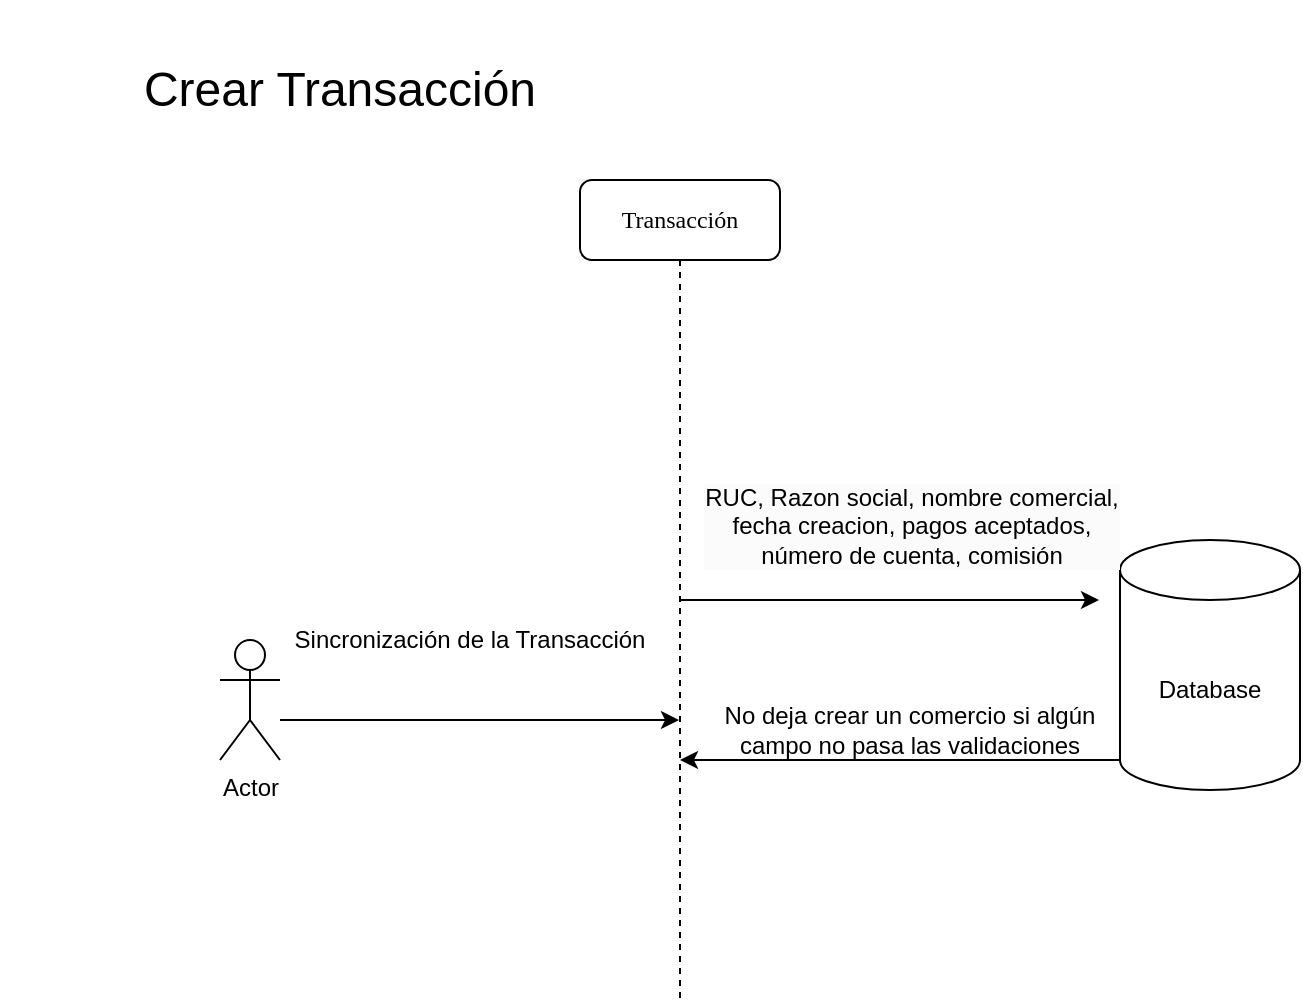 <mxfile version="26.0.11">
  <diagram name="Página-1" id="tkpmx5HUAmSLAqPTgBW0">
    <mxGraphModel dx="880" dy="460" grid="1" gridSize="10" guides="1" tooltips="1" connect="1" arrows="1" fold="1" page="1" pageScale="1" pageWidth="827" pageHeight="1169" math="0" shadow="0">
      <root>
        <mxCell id="0" />
        <mxCell id="1" parent="0" />
        <mxCell id="ZHiZXvCOdi1pjf9QYCbd-1" value="Transacción" style="shape=umlLifeline;perimeter=lifelinePerimeter;whiteSpace=wrap;html=1;container=1;collapsible=0;recursiveResize=0;outlineConnect=0;rounded=1;shadow=0;comic=0;labelBackgroundColor=none;strokeWidth=1;fontFamily=Verdana;fontSize=12;align=center;" vertex="1" parent="1">
          <mxGeometry x="290" y="90" width="100" height="410" as="geometry" />
        </mxCell>
        <mxCell id="ZHiZXvCOdi1pjf9QYCbd-2" value="Actor" style="shape=umlActor;verticalLabelPosition=bottom;verticalAlign=top;html=1;outlineConnect=0;" vertex="1" parent="1">
          <mxGeometry x="110" y="320" width="30" height="60" as="geometry" />
        </mxCell>
        <mxCell id="ZHiZXvCOdi1pjf9QYCbd-3" value="" style="endArrow=classic;html=1;rounded=0;" edge="1" parent="1" target="ZHiZXvCOdi1pjf9QYCbd-1">
          <mxGeometry width="50" height="50" relative="1" as="geometry">
            <mxPoint x="140" y="360" as="sourcePoint" />
            <mxPoint x="300" y="370" as="targetPoint" />
          </mxGeometry>
        </mxCell>
        <mxCell id="ZHiZXvCOdi1pjf9QYCbd-4" value="" style="endArrow=classic;html=1;rounded=0;" edge="1" parent="1">
          <mxGeometry width="50" height="50" relative="1" as="geometry">
            <mxPoint x="340" y="300" as="sourcePoint" />
            <mxPoint x="549.5" y="300" as="targetPoint" />
          </mxGeometry>
        </mxCell>
        <mxCell id="ZHiZXvCOdi1pjf9QYCbd-5" value="Sincronización de la Transacción" style="text;strokeColor=none;align=center;fillColor=none;html=1;verticalAlign=middle;whiteSpace=wrap;rounded=0;" vertex="1" parent="1">
          <mxGeometry x="140" y="305" width="190" height="30" as="geometry" />
        </mxCell>
        <mxCell id="ZHiZXvCOdi1pjf9QYCbd-6" value="&lt;font style=&quot;font-size: 24px;&quot;&gt;Crear Transacción&lt;/font&gt;" style="text;strokeColor=none;align=center;fillColor=none;html=1;verticalAlign=middle;whiteSpace=wrap;rounded=0;" vertex="1" parent="1">
          <mxGeometry width="340" height="90" as="geometry" />
        </mxCell>
        <mxCell id="ZHiZXvCOdi1pjf9QYCbd-7" value="Database" style="shape=cylinder3;whiteSpace=wrap;html=1;boundedLbl=1;backgroundOutline=1;size=15;" vertex="1" parent="1">
          <mxGeometry x="560" y="270" width="90" height="125" as="geometry" />
        </mxCell>
        <mxCell id="ZHiZXvCOdi1pjf9QYCbd-8" value="" style="endArrow=classic;html=1;rounded=0;exitX=0;exitY=1;exitDx=0;exitDy=-15;exitPerimeter=0;" edge="1" parent="1" source="ZHiZXvCOdi1pjf9QYCbd-7" target="ZHiZXvCOdi1pjf9QYCbd-1">
          <mxGeometry width="50" height="50" relative="1" as="geometry">
            <mxPoint x="500.75" y="378.75" as="sourcePoint" />
            <mxPoint x="350" y="379" as="targetPoint" />
          </mxGeometry>
        </mxCell>
        <mxCell id="ZHiZXvCOdi1pjf9QYCbd-9" value="No deja crear un comercio si algún campo no pasa las validaciones" style="text;strokeColor=none;align=center;fillColor=none;html=1;verticalAlign=middle;whiteSpace=wrap;rounded=0;" vertex="1" parent="1">
          <mxGeometry x="360" y="350" width="190" height="30" as="geometry" />
        </mxCell>
        <mxCell id="ZHiZXvCOdi1pjf9QYCbd-10" value="&lt;div style=&quot;forced-color-adjust: none; color: rgb(0, 0, 0); font-family: Helvetica; font-size: 12px; font-style: normal; font-variant-ligatures: normal; font-variant-caps: normal; font-weight: 400; letter-spacing: normal; orphans: 2; text-align: center; text-indent: 0px; text-transform: none; widows: 2; word-spacing: 0px; -webkit-text-stroke-width: 0px; white-space: normal; background-color: rgb(251, 251, 251); text-decoration-thickness: initial; text-decoration-style: initial; text-decoration-color: initial;&quot;&gt;RUC, Razon social, nombre comercial, fecha creacion, pagos aceptados, número de cuenta, comisión&lt;/div&gt;" style="text;whiteSpace=wrap;html=1;" vertex="1" parent="1">
          <mxGeometry x="350" y="235" width="210" height="70" as="geometry" />
        </mxCell>
      </root>
    </mxGraphModel>
  </diagram>
</mxfile>
